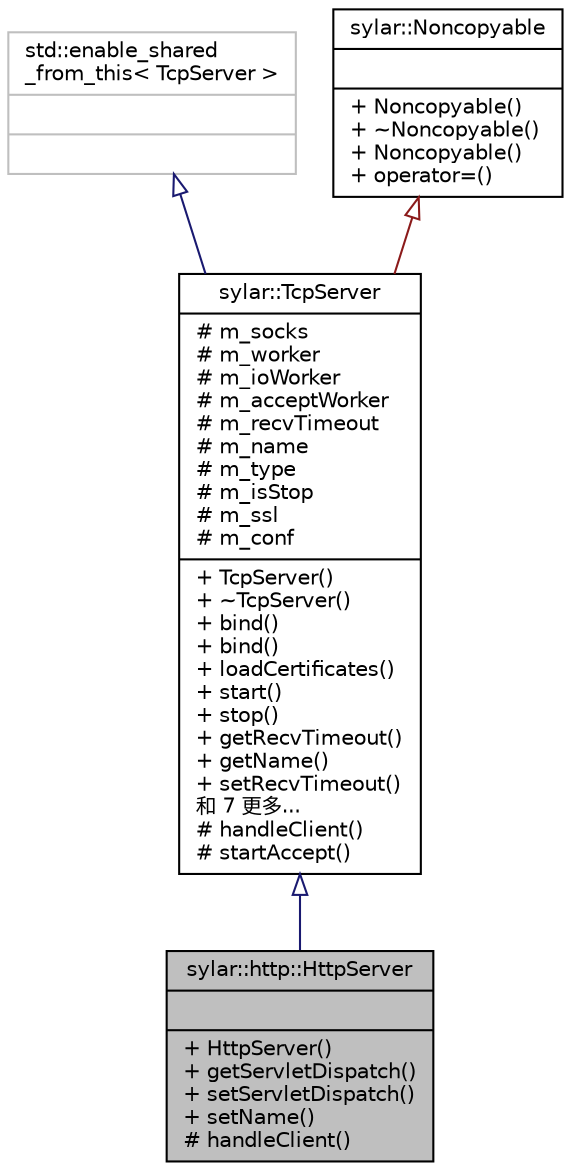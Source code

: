 digraph "sylar::http::HttpServer"
{
 // LATEX_PDF_SIZE
  edge [fontname="Helvetica",fontsize="10",labelfontname="Helvetica",labelfontsize="10"];
  node [fontname="Helvetica",fontsize="10",shape=record];
  Node1 [label="{sylar::http::HttpServer\n||+ HttpServer()\l+ getServletDispatch()\l+ setServletDispatch()\l+ setName()\l# handleClient()\l}",height=0.2,width=0.4,color="black", fillcolor="grey75", style="filled", fontcolor="black",tooltip="HTTP服务器类"];
  Node2 -> Node1 [dir="back",color="midnightblue",fontsize="10",style="solid",arrowtail="onormal"];
  Node2 [label="{sylar::TcpServer\n|# m_socks\l# m_worker\l# m_ioWorker\l# m_acceptWorker\l# m_recvTimeout\l# m_name\l# m_type\l# m_isStop\l# m_ssl\l# m_conf\l|+ TcpServer()\l+ ~TcpServer()\l+ bind()\l+ bind()\l+ loadCertificates()\l+ start()\l+ stop()\l+ getRecvTimeout()\l+ getName()\l+ setRecvTimeout()\l和 7 更多...\l# handleClient()\l# startAccept()\l}",height=0.2,width=0.4,color="black", fillcolor="white", style="filled",URL="$classsylar_1_1TcpServer.html",tooltip="TCP服务器封装"];
  Node3 -> Node2 [dir="back",color="midnightblue",fontsize="10",style="solid",arrowtail="onormal"];
  Node3 [label="{std::enable_shared\l_from_this\< TcpServer \>\n||}",height=0.2,width=0.4,color="grey75", fillcolor="white", style="filled",tooltip=" "];
  Node4 -> Node2 [dir="back",color="firebrick4",fontsize="10",style="solid",arrowtail="onormal"];
  Node4 [label="{sylar::Noncopyable\n||+ Noncopyable()\l+ ~Noncopyable()\l+ Noncopyable()\l+ operator=()\l}",height=0.2,width=0.4,color="black", fillcolor="white", style="filled",URL="$classsylar_1_1Noncopyable.html",tooltip="对象无法拷贝,赋值"];
}
